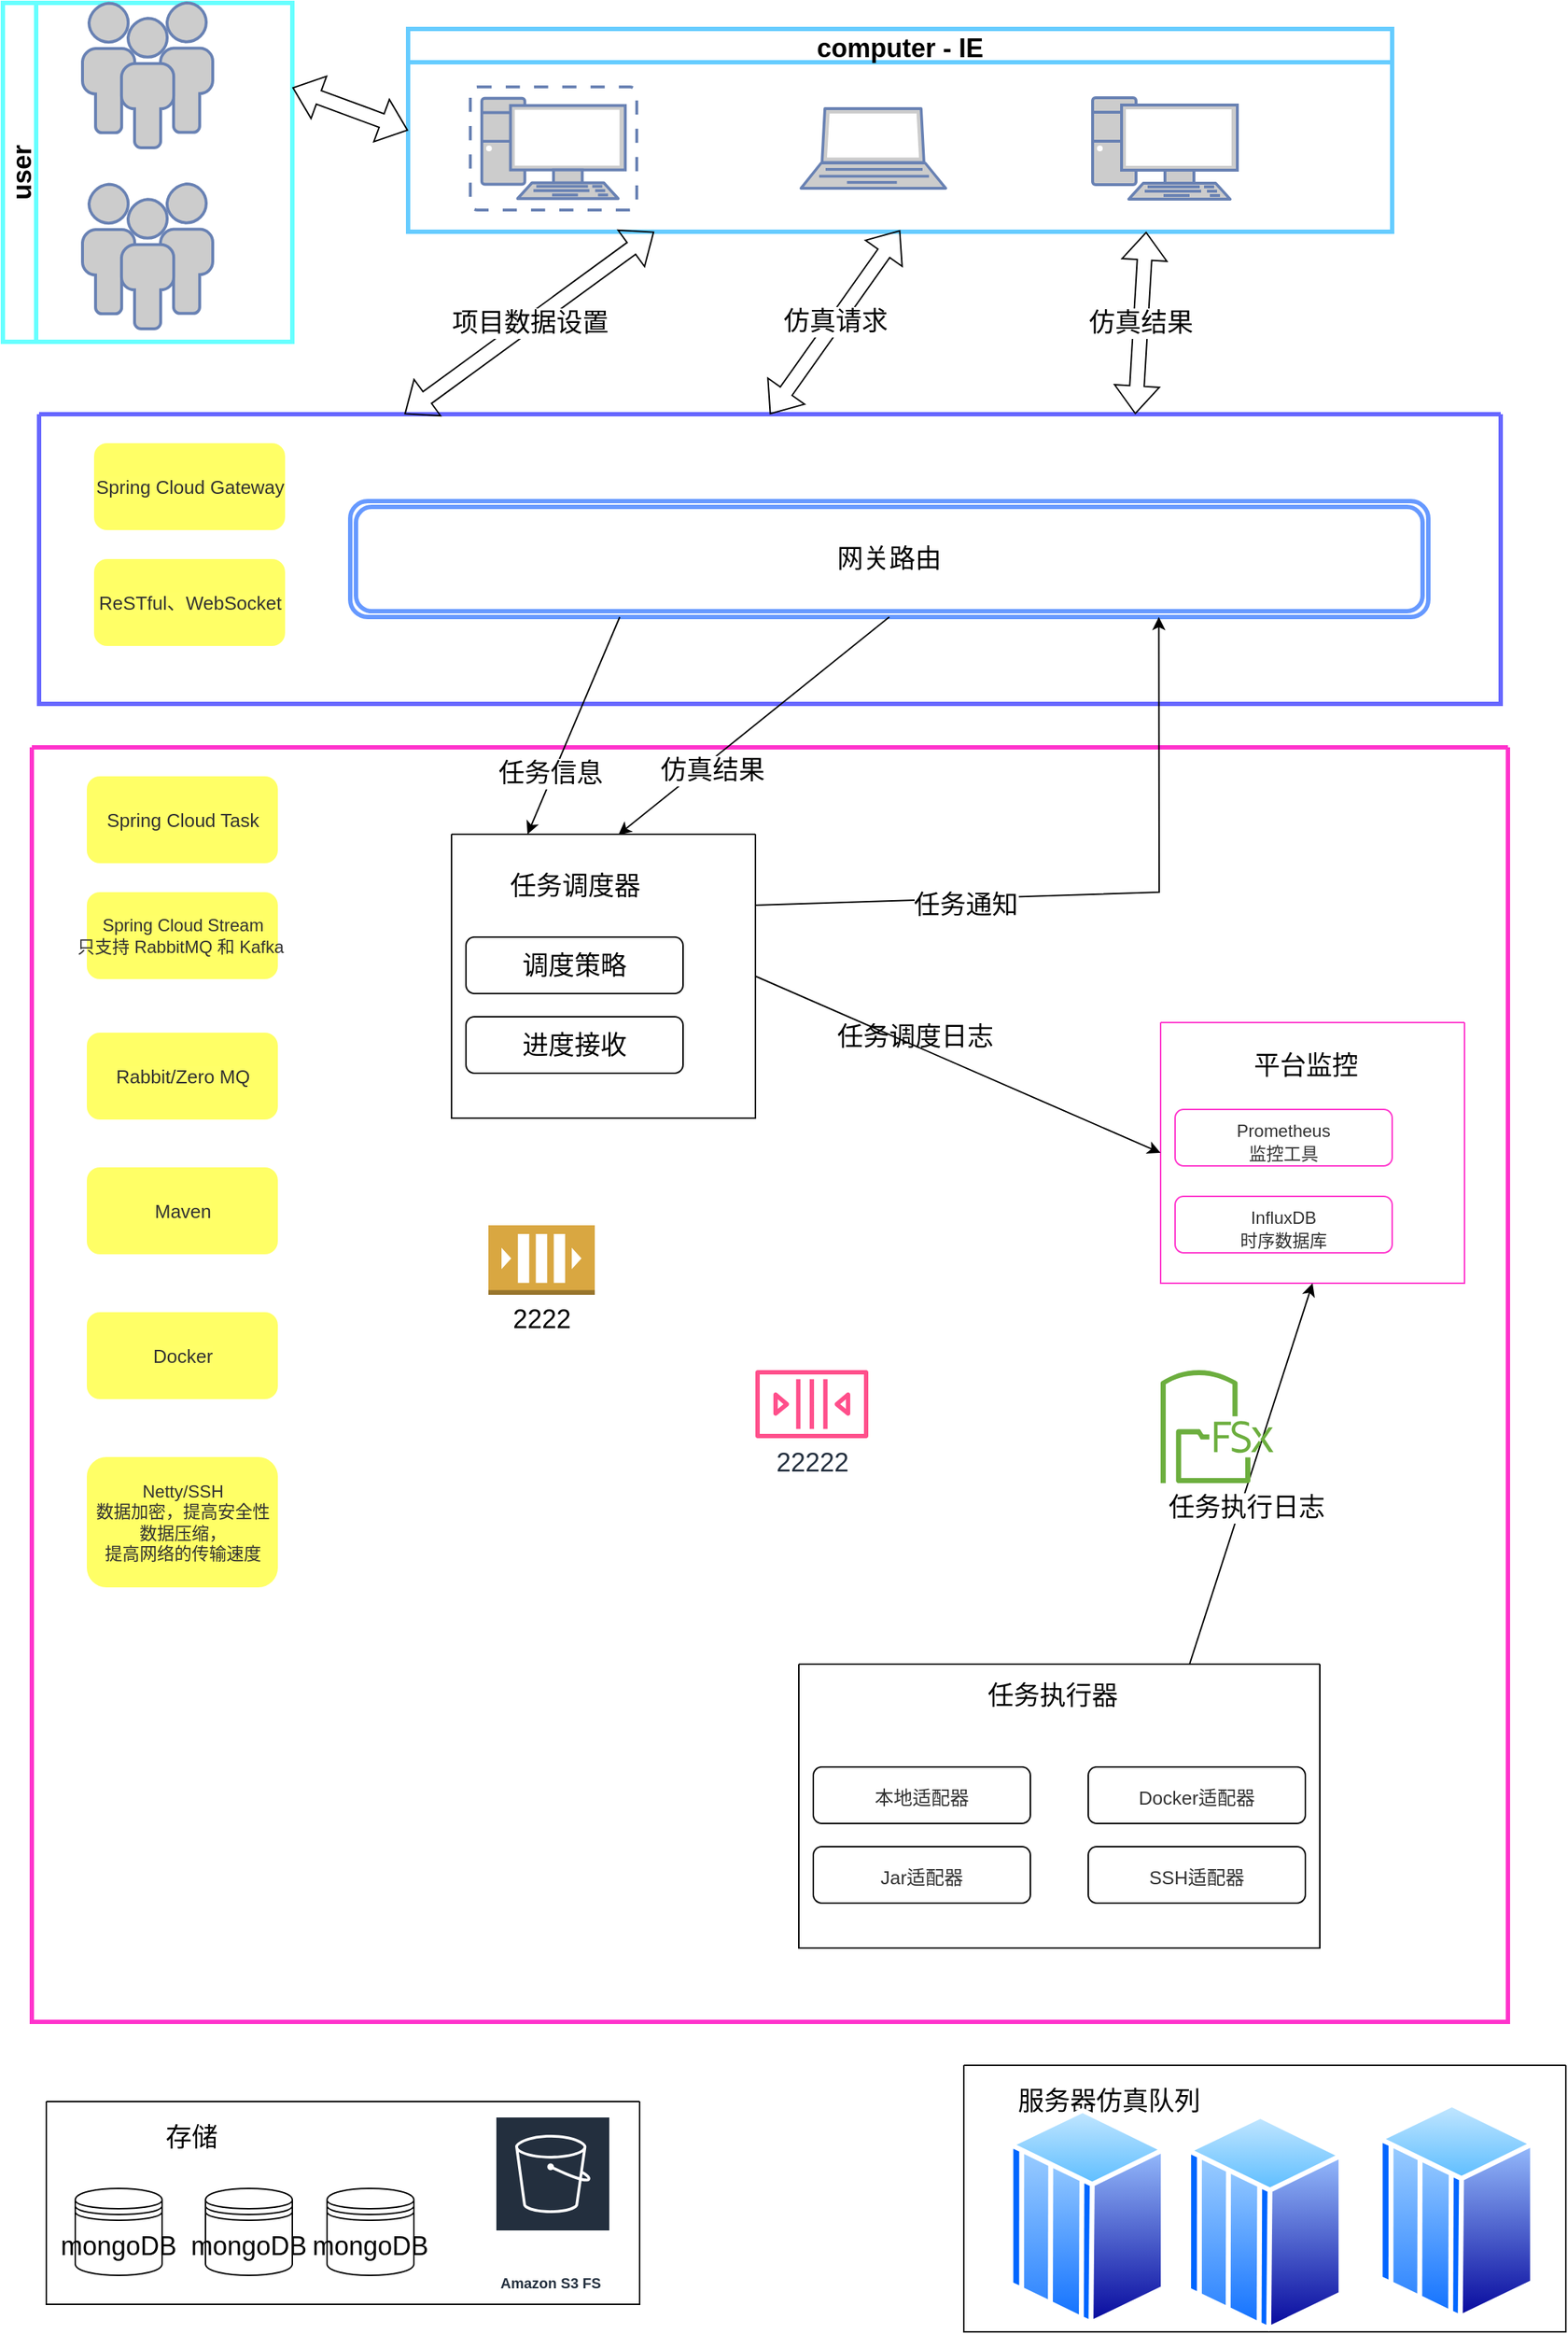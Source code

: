 <mxfile version="15.6.3" type="github">
  <diagram id="M3pgbx5bHdetkU3iyQLA" name="Page-1">
    <mxGraphModel dx="2077" dy="1238" grid="1" gridSize="10" guides="1" tooltips="1" connect="1" arrows="1" fold="1" page="1" pageScale="1" pageWidth="1169" pageHeight="1654" math="0" shadow="0">
      <root>
        <mxCell id="0" />
        <mxCell id="1" parent="0" />
        <mxCell id="EqJAyEwIwQtf8HZJKhll-13" value="computer - IE" style="swimlane;strokeColor=#66ccff;strokeWidth=3;fontSize=18;" vertex="1" parent="1">
          <mxGeometry x="290" y="64" width="680" height="140" as="geometry" />
        </mxCell>
        <mxCell id="EqJAyEwIwQtf8HZJKhll-8" value="" style="fontColor=#0066CC;verticalAlign=top;verticalLabelPosition=bottom;labelPosition=center;align=center;html=1;outlineConnect=0;fillColor=#CCCCCC;strokeColor=#6881B3;gradientColor=none;gradientDirection=north;strokeWidth=2;shape=mxgraph.networks.virtual_pc;" vertex="1" parent="EqJAyEwIwQtf8HZJKhll-13">
          <mxGeometry x="43" y="40" width="115" height="85" as="geometry" />
        </mxCell>
        <mxCell id="EqJAyEwIwQtf8HZJKhll-10" value="" style="fontColor=#0066CC;verticalAlign=top;verticalLabelPosition=bottom;labelPosition=center;align=center;html=1;outlineConnect=0;fillColor=#CCCCCC;strokeColor=#6881B3;gradientColor=none;gradientDirection=north;strokeWidth=2;shape=mxgraph.networks.laptop;" vertex="1" parent="EqJAyEwIwQtf8HZJKhll-13">
          <mxGeometry x="271.5" y="55" width="100" height="55" as="geometry" />
        </mxCell>
        <mxCell id="EqJAyEwIwQtf8HZJKhll-11" value="" style="fontColor=#0066CC;verticalAlign=top;verticalLabelPosition=bottom;labelPosition=center;align=center;html=1;outlineConnect=0;fillColor=#CCCCCC;strokeColor=#6881B3;gradientColor=none;gradientDirection=north;strokeWidth=2;shape=mxgraph.networks.pc;" vertex="1" parent="EqJAyEwIwQtf8HZJKhll-13">
          <mxGeometry x="473" y="47.5" width="100" height="70" as="geometry" />
        </mxCell>
        <mxCell id="EqJAyEwIwQtf8HZJKhll-21" value="user" style="swimlane;horizontal=0;fontSize=18;strokeColor=#66ffff;strokeWidth=3;" vertex="1" parent="1">
          <mxGeometry x="10" y="46" width="200" height="234" as="geometry" />
        </mxCell>
        <mxCell id="EqJAyEwIwQtf8HZJKhll-4" value="" style="fontColor=#0066CC;verticalAlign=top;verticalLabelPosition=bottom;labelPosition=center;align=center;html=1;outlineConnect=0;fillColor=#CCCCCC;strokeColor=#6881B3;gradientColor=none;gradientDirection=north;strokeWidth=2;shape=mxgraph.networks.users;" vertex="1" parent="EqJAyEwIwQtf8HZJKhll-21">
          <mxGeometry x="55" width="90" height="100" as="geometry" />
        </mxCell>
        <mxCell id="EqJAyEwIwQtf8HZJKhll-5" value="" style="fontColor=#0066CC;verticalAlign=top;verticalLabelPosition=bottom;labelPosition=center;align=center;html=1;outlineConnect=0;fillColor=#CCCCCC;strokeColor=#6881B3;gradientColor=none;gradientDirection=north;strokeWidth=2;shape=mxgraph.networks.users;" vertex="1" parent="EqJAyEwIwQtf8HZJKhll-21">
          <mxGeometry x="55" y="125" width="90" height="100" as="geometry" />
        </mxCell>
        <mxCell id="EqJAyEwIwQtf8HZJKhll-23" value="" style="shape=flexArrow;endArrow=classic;startArrow=classic;html=1;rounded=0;fontSize=18;exitX=1;exitY=0.25;exitDx=0;exitDy=0;entryX=0;entryY=0.5;entryDx=0;entryDy=0;" edge="1" parent="1" source="EqJAyEwIwQtf8HZJKhll-21" target="EqJAyEwIwQtf8HZJKhll-13">
          <mxGeometry width="100" height="100" relative="1" as="geometry">
            <mxPoint x="250" y="279.5" as="sourcePoint" />
            <mxPoint x="350" y="179.5" as="targetPoint" />
          </mxGeometry>
        </mxCell>
        <mxCell id="EqJAyEwIwQtf8HZJKhll-36" value="" style="swimlane;startSize=0;fontSize=18;strokeColor=#6666ff;strokeWidth=3;" vertex="1" parent="1">
          <mxGeometry x="35" y="330" width="1010" height="200" as="geometry" />
        </mxCell>
        <mxCell id="EqJAyEwIwQtf8HZJKhll-19" value="&lt;font style=&quot;font-size: 18px&quot;&gt;网关路由&lt;/font&gt;" style="shape=ext;double=1;rounded=1;whiteSpace=wrap;html=1;strokeColor=#6699ff;strokeWidth=3;fontSize=18;" vertex="1" parent="EqJAyEwIwQtf8HZJKhll-36">
          <mxGeometry x="215" y="60" width="745" height="80" as="geometry" />
        </mxCell>
        <mxCell id="EqJAyEwIwQtf8HZJKhll-47" value="&lt;span style=&quot;color: rgb(50 , 50 , 50) ; font-size: 13px ; background-color: rgba(255 , 255 , 255 , 0.01)&quot;&gt;Spring Cloud Gateway&lt;/span&gt;" style="rounded=1;align=center;fillColor=#ffff66;strokeColor=none;html=1;fontColor=#596780;fontSize=12" vertex="1" parent="EqJAyEwIwQtf8HZJKhll-36">
          <mxGeometry x="38" y="20" width="132" height="60" as="geometry" />
        </mxCell>
        <mxCell id="EqJAyEwIwQtf8HZJKhll-48" value="&lt;span style=&quot;color: rgb(50 , 50 , 50) ; font-size: 13px ; background-color: rgba(255 , 255 , 255 , 0.01)&quot;&gt;ReSTful、WebSocket&lt;/span&gt;" style="rounded=1;align=center;fillColor=#ffff66;strokeColor=none;html=1;fontColor=#596780;fontSize=12" vertex="1" parent="EqJAyEwIwQtf8HZJKhll-36">
          <mxGeometry x="38" y="100" width="132" height="60" as="geometry" />
        </mxCell>
        <mxCell id="EqJAyEwIwQtf8HZJKhll-49" value="项目数据设置" style="shape=flexArrow;endArrow=classic;startArrow=classic;html=1;rounded=0;fontSize=18;entryX=0.25;entryY=0;entryDx=0;entryDy=0;exitX=0.25;exitY=1;exitDx=0;exitDy=0;" edge="1" parent="1" source="EqJAyEwIwQtf8HZJKhll-13" target="EqJAyEwIwQtf8HZJKhll-36">
          <mxGeometry width="100" height="100" relative="1" as="geometry">
            <mxPoint x="440" y="640" as="sourcePoint" />
            <mxPoint x="460" y="290" as="targetPoint" />
          </mxGeometry>
        </mxCell>
        <mxCell id="EqJAyEwIwQtf8HZJKhll-52" value="仿真请求" style="shape=flexArrow;endArrow=classic;startArrow=classic;html=1;rounded=0;fontSize=18;entryX=0.5;entryY=0;entryDx=0;entryDy=0;exitX=0.5;exitY=0;exitDx=0;exitDy=0;" edge="1" parent="1" source="EqJAyEwIwQtf8HZJKhll-36">
          <mxGeometry width="100" height="100" relative="1" as="geometry">
            <mxPoint x="626" y="289" as="sourcePoint" />
            <mxPoint x="630" y="203" as="targetPoint" />
          </mxGeometry>
        </mxCell>
        <mxCell id="EqJAyEwIwQtf8HZJKhll-56" value="仿真结果" style="shape=flexArrow;endArrow=classic;startArrow=classic;html=1;rounded=0;fontSize=18;entryX=0.75;entryY=0;entryDx=0;entryDy=0;exitX=0.75;exitY=1;exitDx=0;exitDy=0;" edge="1" parent="1" source="EqJAyEwIwQtf8HZJKhll-13" target="EqJAyEwIwQtf8HZJKhll-36">
          <mxGeometry width="100" height="100" relative="1" as="geometry">
            <mxPoint x="640" y="213" as="sourcePoint" />
            <mxPoint x="639" y="311" as="targetPoint" />
          </mxGeometry>
        </mxCell>
        <mxCell id="EqJAyEwIwQtf8HZJKhll-57" value="" style="swimlane;startSize=0;fontSize=18;strokeColor=#ff33cc;strokeWidth=3;" vertex="1" parent="1">
          <mxGeometry x="30" y="560" width="1020" height="880" as="geometry" />
        </mxCell>
        <mxCell id="EqJAyEwIwQtf8HZJKhll-59" value="&lt;span style=&quot;color: rgb(50 , 50 , 50) ; font-size: 13px ; background-color: rgba(255 , 255 , 255 , 0.01)&quot;&gt;Spring Cloud Task&lt;/span&gt;" style="rounded=1;align=center;fillColor=#ffff66;strokeColor=none;html=1;fontColor=#596780;fontSize=12" vertex="1" parent="EqJAyEwIwQtf8HZJKhll-57">
          <mxGeometry x="38" y="20" width="132" height="60" as="geometry" />
        </mxCell>
        <mxCell id="EqJAyEwIwQtf8HZJKhll-60" value="&lt;span style=&quot;color: rgb(50 , 50 , 50) ; background-color: rgba(255 , 255 , 255 , 0.01)&quot;&gt;Spring Cloud Stream&lt;/span&gt;&lt;div style=&quot;resize: none ; outline: none ; color: rgb(50 , 50 , 50)&quot;&gt;只支持 RabbitMQ 和 Kafka&amp;nbsp;&lt;/div&gt;" style="rounded=1;align=center;fillColor=#ffff66;strokeColor=none;html=1;fontColor=#596780;fontSize=12" vertex="1" parent="EqJAyEwIwQtf8HZJKhll-57">
          <mxGeometry x="38" y="100" width="132" height="60" as="geometry" />
        </mxCell>
        <mxCell id="EqJAyEwIwQtf8HZJKhll-61" value="&lt;span style=&quot;color: rgb(50 , 50 , 50) ; font-size: 13px ; background-color: rgba(255 , 255 , 255 , 0.01)&quot;&gt;Rabbit/Zero MQ&lt;/span&gt;" style="rounded=1;align=center;fillColor=#ffff66;strokeColor=none;html=1;fontColor=#596780;fontSize=12" vertex="1" parent="EqJAyEwIwQtf8HZJKhll-57">
          <mxGeometry x="38" y="197" width="132" height="60" as="geometry" />
        </mxCell>
        <mxCell id="EqJAyEwIwQtf8HZJKhll-62" value="&lt;span style=&quot;color: rgb(50 , 50 , 50) ; font-size: 13px ; background-color: rgba(255 , 255 , 255 , 0.01)&quot;&gt;Maven&lt;/span&gt;" style="rounded=1;align=center;fillColor=#ffff66;strokeColor=none;html=1;fontColor=#596780;fontSize=12" vertex="1" parent="EqJAyEwIwQtf8HZJKhll-57">
          <mxGeometry x="38" y="290" width="132" height="60" as="geometry" />
        </mxCell>
        <mxCell id="EqJAyEwIwQtf8HZJKhll-63" value="&lt;span style=&quot;color: rgb(50 , 50 , 50) ; font-size: 13px ; background-color: rgba(255 , 255 , 255 , 0.01)&quot;&gt;Docker&lt;/span&gt;" style="rounded=1;align=center;fillColor=#ffff66;strokeColor=none;html=1;fontColor=#596780;fontSize=12" vertex="1" parent="EqJAyEwIwQtf8HZJKhll-57">
          <mxGeometry x="38" y="390" width="132" height="60" as="geometry" />
        </mxCell>
        <mxCell id="EqJAyEwIwQtf8HZJKhll-64" value="&lt;span style=&quot;color: rgb(50 , 50 , 50) ; background-color: rgba(255 , 255 , 255 , 0.01)&quot;&gt;Netty/SSH&lt;/span&gt;&lt;div style=&quot;resize: none ; outline: none ; color: rgb(50 , 50 , 50)&quot;&gt;数据加密，提高安全性&lt;br&gt;数据压缩，&lt;/div&gt;&lt;div style=&quot;resize: none ; outline: none ; color: rgb(50 , 50 , 50)&quot;&gt;提高网络的传输速度&lt;/div&gt;" style="rounded=1;align=center;fillColor=#ffff66;strokeColor=none;html=1;fontColor=#596780;fontSize=12" vertex="1" parent="EqJAyEwIwQtf8HZJKhll-57">
          <mxGeometry x="38" y="490" width="132" height="90" as="geometry" />
        </mxCell>
        <mxCell id="EqJAyEwIwQtf8HZJKhll-68" value="" style="swimlane;startSize=0;fontSize=18;" vertex="1" parent="EqJAyEwIwQtf8HZJKhll-57">
          <mxGeometry x="290" y="60" width="210" height="196" as="geometry" />
        </mxCell>
        <mxCell id="EqJAyEwIwQtf8HZJKhll-72" value="调度策略" style="rounded=1;whiteSpace=wrap;html=1;fontSize=18;" vertex="1" parent="EqJAyEwIwQtf8HZJKhll-68">
          <mxGeometry x="10" y="71" width="150" height="39" as="geometry" />
        </mxCell>
        <mxCell id="EqJAyEwIwQtf8HZJKhll-74" value="进度接收" style="rounded=1;whiteSpace=wrap;html=1;fontSize=18;" vertex="1" parent="EqJAyEwIwQtf8HZJKhll-68">
          <mxGeometry x="10" y="126" width="150" height="39" as="geometry" />
        </mxCell>
        <mxCell id="EqJAyEwIwQtf8HZJKhll-71" value="任务调度器" style="text;html=1;align=center;verticalAlign=middle;resizable=0;points=[];autosize=1;strokeColor=none;fillColor=none;fontSize=18;" vertex="1" parent="EqJAyEwIwQtf8HZJKhll-68">
          <mxGeometry x="30" y="21" width="110" height="30" as="geometry" />
        </mxCell>
        <mxCell id="EqJAyEwIwQtf8HZJKhll-75" value="" style="swimlane;startSize=0;fontSize=18;strokeColor=#ff33cc;" vertex="1" parent="EqJAyEwIwQtf8HZJKhll-57">
          <mxGeometry x="780" y="190" width="210" height="180" as="geometry" />
        </mxCell>
        <mxCell id="EqJAyEwIwQtf8HZJKhll-76" value="&lt;span style=&quot;color: rgb(50 , 50 , 50) ; font-size: 12px ; background-color: rgba(255 , 255 , 255 , 0.01)&quot;&gt;InfluxDB&lt;/span&gt;&lt;div style=&quot;resize: none ; outline: none ; font-size: 12px ; color: rgb(50 , 50 , 50)&quot;&gt;时序数据库&lt;/div&gt;" style="rounded=1;whiteSpace=wrap;html=1;fontSize=18;strokeColor=#ff33cc;" vertex="1" parent="EqJAyEwIwQtf8HZJKhll-75">
          <mxGeometry x="10" y="120" width="150" height="39" as="geometry" />
        </mxCell>
        <mxCell id="EqJAyEwIwQtf8HZJKhll-77" value="&lt;span style=&quot;color: rgb(50 , 50 , 50) ; font-size: 12px ; background-color: rgba(255 , 255 , 255 , 0.01)&quot;&gt;Prometheus&lt;/span&gt;&lt;div style=&quot;resize: none ; outline: none ; font-size: 12px ; color: rgb(50 , 50 , 50)&quot;&gt;监控工具&lt;/div&gt;" style="rounded=1;whiteSpace=wrap;html=1;fontSize=18;strokeColor=#ff33cc;" vertex="1" parent="EqJAyEwIwQtf8HZJKhll-75">
          <mxGeometry x="10" y="60" width="150" height="39" as="geometry" />
        </mxCell>
        <mxCell id="EqJAyEwIwQtf8HZJKhll-79" value="" style="swimlane;startSize=0;fontSize=18;" vertex="1" parent="EqJAyEwIwQtf8HZJKhll-57">
          <mxGeometry x="530" y="633" width="360" height="196" as="geometry" />
        </mxCell>
        <mxCell id="EqJAyEwIwQtf8HZJKhll-80" value="&lt;span style=&quot;color: rgb(50 , 50 , 50) ; font-size: 13px ; background-color: rgba(255 , 255 , 255 , 0.01)&quot;&gt;本地适配器&lt;/span&gt;" style="rounded=1;whiteSpace=wrap;html=1;fontSize=18;" vertex="1" parent="EqJAyEwIwQtf8HZJKhll-79">
          <mxGeometry x="10" y="71" width="150" height="39" as="geometry" />
        </mxCell>
        <mxCell id="EqJAyEwIwQtf8HZJKhll-81" value="&lt;span style=&quot;color: rgb(50 , 50 , 50) ; font-size: 13px ; background-color: rgba(255 , 255 , 255 , 0.01)&quot;&gt;Jar适配器&lt;/span&gt;" style="rounded=1;whiteSpace=wrap;html=1;fontSize=18;" vertex="1" parent="EqJAyEwIwQtf8HZJKhll-79">
          <mxGeometry x="10" y="126" width="150" height="39" as="geometry" />
        </mxCell>
        <mxCell id="EqJAyEwIwQtf8HZJKhll-83" value="&lt;span style=&quot;color: rgb(50 , 50 , 50) ; font-size: 13px ; background-color: rgba(255 , 255 , 255 , 0.01)&quot;&gt;Docker适配器&lt;/span&gt;" style="rounded=1;whiteSpace=wrap;html=1;fontSize=18;" vertex="1" parent="EqJAyEwIwQtf8HZJKhll-79">
          <mxGeometry x="200" y="71" width="150" height="39" as="geometry" />
        </mxCell>
        <mxCell id="EqJAyEwIwQtf8HZJKhll-84" value="&lt;span style=&quot;color: rgb(50 , 50 , 50) ; font-size: 13px ; background-color: rgba(255 , 255 , 255 , 0.01)&quot;&gt;SSH适配器&lt;/span&gt;" style="rounded=1;whiteSpace=wrap;html=1;fontSize=18;" vertex="1" parent="EqJAyEwIwQtf8HZJKhll-79">
          <mxGeometry x="200" y="126" width="150" height="39" as="geometry" />
        </mxCell>
        <mxCell id="EqJAyEwIwQtf8HZJKhll-82" value="任务执行器" style="text;html=1;align=center;verticalAlign=middle;resizable=0;points=[];autosize=1;strokeColor=none;fillColor=none;fontSize=18;" vertex="1" parent="EqJAyEwIwQtf8HZJKhll-79">
          <mxGeometry x="120" y="7" width="110" height="30" as="geometry" />
        </mxCell>
        <mxCell id="EqJAyEwIwQtf8HZJKhll-94" value="" style="endArrow=classic;html=1;rounded=0;fontSize=18;entryX=0;entryY=0.5;entryDx=0;entryDy=0;exitX=1;exitY=0.5;exitDx=0;exitDy=0;" edge="1" parent="EqJAyEwIwQtf8HZJKhll-57" source="EqJAyEwIwQtf8HZJKhll-68" target="EqJAyEwIwQtf8HZJKhll-75">
          <mxGeometry width="50" height="50" relative="1" as="geometry">
            <mxPoint x="530" y="180" as="sourcePoint" />
            <mxPoint x="580" y="130" as="targetPoint" />
          </mxGeometry>
        </mxCell>
        <mxCell id="EqJAyEwIwQtf8HZJKhll-96" value="" style="endArrow=classic;html=1;rounded=0;fontSize=18;entryX=0.5;entryY=1;entryDx=0;entryDy=0;exitX=0.75;exitY=0;exitDx=0;exitDy=0;" edge="1" parent="EqJAyEwIwQtf8HZJKhll-57" source="EqJAyEwIwQtf8HZJKhll-79" target="EqJAyEwIwQtf8HZJKhll-75">
          <mxGeometry width="50" height="50" relative="1" as="geometry">
            <mxPoint x="700" y="540" as="sourcePoint" />
            <mxPoint x="750" y="490" as="targetPoint" />
          </mxGeometry>
        </mxCell>
        <mxCell id="EqJAyEwIwQtf8HZJKhll-97" value="任务执行日志" style="edgeLabel;html=1;align=center;verticalAlign=middle;resizable=0;points=[];fontSize=18;" vertex="1" connectable="0" parent="EqJAyEwIwQtf8HZJKhll-96">
          <mxGeometry x="-0.159" y="-4" relative="1" as="geometry">
            <mxPoint x="-1" y="1" as="offset" />
          </mxGeometry>
        </mxCell>
        <mxCell id="EqJAyEwIwQtf8HZJKhll-112" value="2222" style="outlineConnect=0;dashed=0;verticalLabelPosition=bottom;verticalAlign=top;align=center;html=1;shape=mxgraph.aws3.queue;fillColor=#D9A741;gradientColor=none;fontSize=18;" vertex="1" parent="EqJAyEwIwQtf8HZJKhll-57">
          <mxGeometry x="315.5" y="330" width="73.5" height="48" as="geometry" />
        </mxCell>
        <mxCell id="EqJAyEwIwQtf8HZJKhll-117" value="22222" style="sketch=0;outlineConnect=0;fontColor=#232F3E;gradientColor=none;fillColor=#FF4F8B;strokeColor=none;dashed=0;verticalLabelPosition=bottom;verticalAlign=top;align=center;html=1;fontSize=18;fontStyle=0;aspect=fixed;pointerEvents=1;shape=mxgraph.aws4.queue;" vertex="1" parent="EqJAyEwIwQtf8HZJKhll-57">
          <mxGeometry x="500" y="430" width="78" height="47" as="geometry" />
        </mxCell>
        <mxCell id="EqJAyEwIwQtf8HZJKhll-78" value="平台监控" style="text;html=1;align=center;verticalAlign=middle;resizable=0;points=[];autosize=1;strokeColor=none;fillColor=none;fontSize=18;" vertex="1" parent="1">
          <mxGeometry x="865" y="765" width="90" height="30" as="geometry" />
        </mxCell>
        <mxCell id="EqJAyEwIwQtf8HZJKhll-86" value="" style="swimlane;startSize=0;fontSize=18;" vertex="1" parent="1">
          <mxGeometry x="40" y="1495" width="410" height="140" as="geometry" />
        </mxCell>
        <mxCell id="EqJAyEwIwQtf8HZJKhll-90" value="存储" style="text;html=1;align=center;verticalAlign=middle;resizable=0;points=[];autosize=1;strokeColor=none;fillColor=none;fontSize=18;" vertex="1" parent="EqJAyEwIwQtf8HZJKhll-86">
          <mxGeometry x="75" y="10" width="50" height="30" as="geometry" />
        </mxCell>
        <mxCell id="EqJAyEwIwQtf8HZJKhll-92" value="mongoDB" style="shape=datastore;whiteSpace=wrap;html=1;fontSize=18;" vertex="1" parent="EqJAyEwIwQtf8HZJKhll-86">
          <mxGeometry x="20" y="60" width="60" height="60" as="geometry" />
        </mxCell>
        <mxCell id="EqJAyEwIwQtf8HZJKhll-93" value="mongoDB" style="shape=datastore;whiteSpace=wrap;html=1;fontSize=18;" vertex="1" parent="EqJAyEwIwQtf8HZJKhll-86">
          <mxGeometry x="110" y="60" width="60" height="60" as="geometry" />
        </mxCell>
        <mxCell id="EqJAyEwIwQtf8HZJKhll-121" value="Amazon S3 FS&amp;nbsp;" style="sketch=0;outlineConnect=0;fontColor=#232F3E;gradientColor=none;strokeColor=#ffffff;fillColor=#232F3E;dashed=0;verticalLabelPosition=middle;verticalAlign=bottom;align=center;html=1;whiteSpace=wrap;fontSize=10;fontStyle=1;spacing=3;shape=mxgraph.aws4.productIcon;prIcon=mxgraph.aws4.s3;" vertex="1" parent="EqJAyEwIwQtf8HZJKhll-86">
          <mxGeometry x="310" y="10" width="80" height="125" as="geometry" />
        </mxCell>
        <mxCell id="EqJAyEwIwQtf8HZJKhll-123" value="mongoDB" style="shape=datastore;whiteSpace=wrap;html=1;fontSize=18;" vertex="1" parent="EqJAyEwIwQtf8HZJKhll-86">
          <mxGeometry x="194" y="60" width="60" height="60" as="geometry" />
        </mxCell>
        <mxCell id="EqJAyEwIwQtf8HZJKhll-89" value="" style="swimlane;startSize=0;fontSize=18;" vertex="1" parent="1">
          <mxGeometry x="674" y="1470" width="416" height="184" as="geometry" />
        </mxCell>
        <mxCell id="EqJAyEwIwQtf8HZJKhll-91" value="服务器仿真队列" style="text;html=1;align=center;verticalAlign=middle;resizable=0;points=[];autosize=1;strokeColor=none;fillColor=none;fontSize=18;" vertex="1" parent="EqJAyEwIwQtf8HZJKhll-89">
          <mxGeometry x="30" y="10" width="140" height="30" as="geometry" />
        </mxCell>
        <mxCell id="EqJAyEwIwQtf8HZJKhll-143" value="" style="aspect=fixed;perimeter=ellipsePerimeter;html=1;align=center;shadow=0;dashed=0;spacingTop=3;image;image=img/lib/active_directory/mainframe_host.svg;fontSize=18;" vertex="1" parent="EqJAyEwIwQtf8HZJKhll-89">
          <mxGeometry x="286" y="25" width="108.72" height="151" as="geometry" />
        </mxCell>
        <mxCell id="EqJAyEwIwQtf8HZJKhll-142" value="" style="aspect=fixed;perimeter=ellipsePerimeter;html=1;align=center;shadow=0;dashed=0;spacingTop=3;image;image=img/lib/active_directory/mainframe_host.svg;fontSize=18;" vertex="1" parent="EqJAyEwIwQtf8HZJKhll-89">
          <mxGeometry x="153.64" y="33" width="108.72" height="151" as="geometry" />
        </mxCell>
        <mxCell id="EqJAyEwIwQtf8HZJKhll-95" value="任务调度日志" style="text;html=1;align=center;verticalAlign=middle;resizable=0;points=[];autosize=1;strokeColor=none;fillColor=none;fontSize=18;" vertex="1" parent="1">
          <mxGeometry x="580" y="745" width="120" height="30" as="geometry" />
        </mxCell>
        <mxCell id="EqJAyEwIwQtf8HZJKhll-98" value="" style="endArrow=classic;html=1;rounded=0;fontSize=18;exitX=0.25;exitY=1;exitDx=0;exitDy=0;entryX=0.25;entryY=0;entryDx=0;entryDy=0;" edge="1" parent="1" source="EqJAyEwIwQtf8HZJKhll-19" target="EqJAyEwIwQtf8HZJKhll-68">
          <mxGeometry width="50" height="50" relative="1" as="geometry">
            <mxPoint x="660" y="660" as="sourcePoint" />
            <mxPoint x="710" y="610" as="targetPoint" />
          </mxGeometry>
        </mxCell>
        <mxCell id="EqJAyEwIwQtf8HZJKhll-101" value="任务信息" style="edgeLabel;html=1;align=center;verticalAlign=middle;resizable=0;points=[];fontSize=18;" vertex="1" connectable="0" parent="EqJAyEwIwQtf8HZJKhll-98">
          <mxGeometry x="0.464" y="-2" relative="1" as="geometry">
            <mxPoint y="-1" as="offset" />
          </mxGeometry>
        </mxCell>
        <mxCell id="EqJAyEwIwQtf8HZJKhll-100" value="" style="endArrow=classic;html=1;rounded=0;fontSize=18;exitX=0.5;exitY=1;exitDx=0;exitDy=0;entryX=0.549;entryY=0.002;entryDx=0;entryDy=0;entryPerimeter=0;" edge="1" parent="1" source="EqJAyEwIwQtf8HZJKhll-19" target="EqJAyEwIwQtf8HZJKhll-68">
          <mxGeometry width="50" height="50" relative="1" as="geometry">
            <mxPoint x="690" y="680" as="sourcePoint" />
            <mxPoint x="740" y="630" as="targetPoint" />
          </mxGeometry>
        </mxCell>
        <mxCell id="EqJAyEwIwQtf8HZJKhll-107" value="仿真结果" style="edgeLabel;html=1;align=center;verticalAlign=middle;resizable=0;points=[];fontSize=18;" vertex="1" connectable="0" parent="EqJAyEwIwQtf8HZJKhll-100">
          <mxGeometry x="0.348" y="6" relative="1" as="geometry">
            <mxPoint as="offset" />
          </mxGeometry>
        </mxCell>
        <mxCell id="EqJAyEwIwQtf8HZJKhll-108" value="" style="endArrow=classic;html=1;rounded=0;fontSize=18;exitX=1;exitY=0.25;exitDx=0;exitDy=0;entryX=0.75;entryY=1;entryDx=0;entryDy=0;" edge="1" parent="1" source="EqJAyEwIwQtf8HZJKhll-68" target="EqJAyEwIwQtf8HZJKhll-19">
          <mxGeometry width="50" height="50" relative="1" as="geometry">
            <mxPoint x="620" y="650" as="sourcePoint" />
            <mxPoint x="670" y="600" as="targetPoint" />
            <Array as="points">
              <mxPoint x="809" y="660" />
            </Array>
          </mxGeometry>
        </mxCell>
        <mxCell id="EqJAyEwIwQtf8HZJKhll-109" value="任务通知" style="edgeLabel;html=1;align=center;verticalAlign=middle;resizable=0;points=[];fontSize=18;" vertex="1" connectable="0" parent="EqJAyEwIwQtf8HZJKhll-108">
          <mxGeometry x="-0.382" y="-4" relative="1" as="geometry">
            <mxPoint as="offset" />
          </mxGeometry>
        </mxCell>
        <mxCell id="EqJAyEwIwQtf8HZJKhll-120" value="" style="sketch=0;outlineConnect=0;fontColor=#232F3E;gradientColor=none;fillColor=#6CAE3E;strokeColor=none;dashed=0;verticalLabelPosition=bottom;verticalAlign=top;align=center;html=1;fontSize=12;fontStyle=0;aspect=fixed;pointerEvents=1;shape=mxgraph.aws4.fsx_file_gateway;" vertex="1" parent="1">
          <mxGeometry x="810" y="990" width="78" height="78" as="geometry" />
        </mxCell>
        <mxCell id="EqJAyEwIwQtf8HZJKhll-141" value="" style="aspect=fixed;perimeter=ellipsePerimeter;html=1;align=center;shadow=0;dashed=0;spacingTop=3;image;image=img/lib/active_directory/mainframe_host.svg;fontSize=18;" vertex="1" parent="1">
          <mxGeometry x="704.8" y="1499" width="108.72" height="151" as="geometry" />
        </mxCell>
      </root>
    </mxGraphModel>
  </diagram>
</mxfile>

